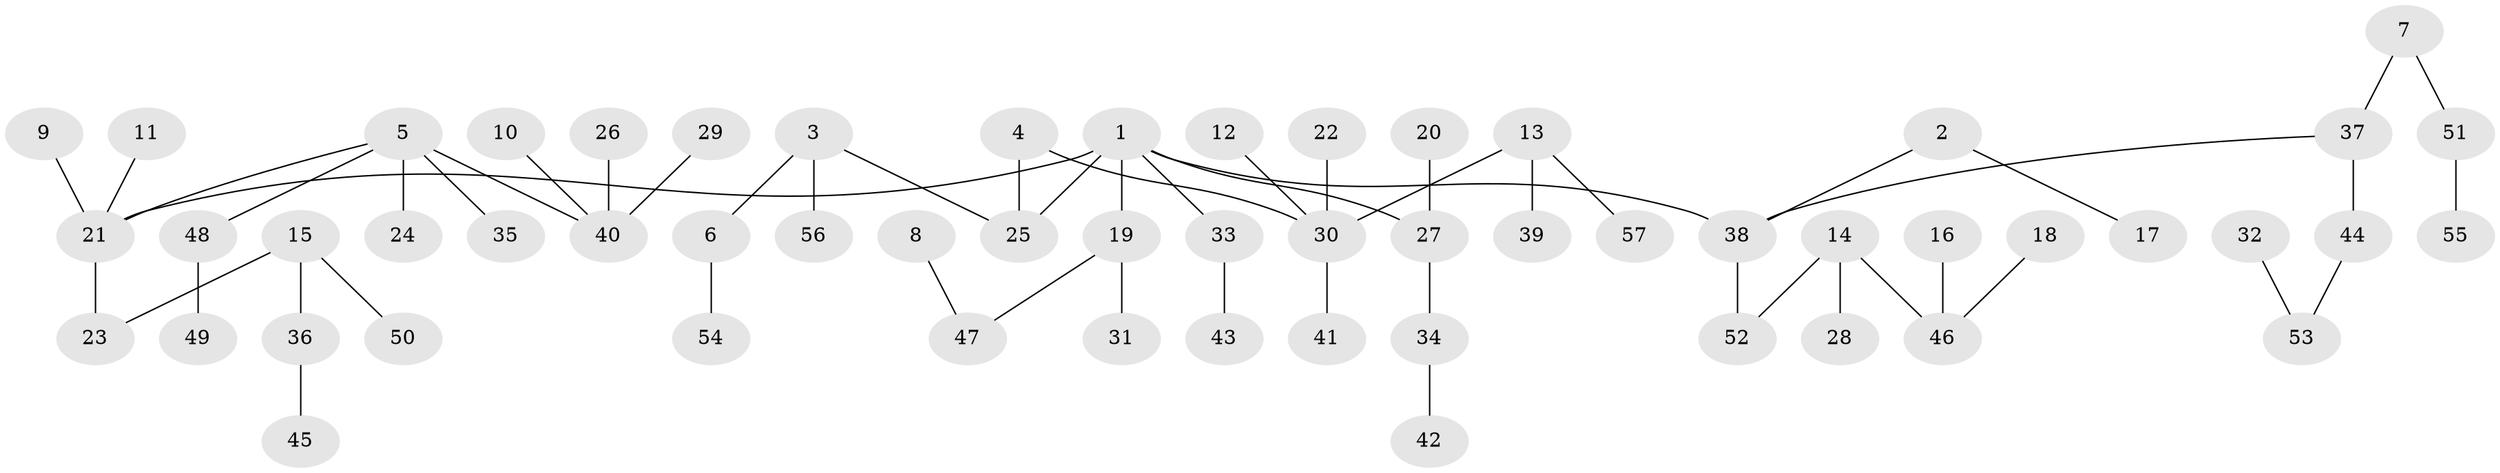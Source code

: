 // original degree distribution, {6: 0.02654867256637168, 4: 0.061946902654867256, 3: 0.168141592920354, 2: 0.18584070796460178, 5: 0.035398230088495575, 1: 0.5221238938053098}
// Generated by graph-tools (version 1.1) at 2025/02/03/09/25 03:02:28]
// undirected, 57 vertices, 56 edges
graph export_dot {
graph [start="1"]
  node [color=gray90,style=filled];
  1;
  2;
  3;
  4;
  5;
  6;
  7;
  8;
  9;
  10;
  11;
  12;
  13;
  14;
  15;
  16;
  17;
  18;
  19;
  20;
  21;
  22;
  23;
  24;
  25;
  26;
  27;
  28;
  29;
  30;
  31;
  32;
  33;
  34;
  35;
  36;
  37;
  38;
  39;
  40;
  41;
  42;
  43;
  44;
  45;
  46;
  47;
  48;
  49;
  50;
  51;
  52;
  53;
  54;
  55;
  56;
  57;
  1 -- 19 [weight=1.0];
  1 -- 21 [weight=1.0];
  1 -- 25 [weight=1.0];
  1 -- 27 [weight=1.0];
  1 -- 33 [weight=1.0];
  1 -- 38 [weight=1.0];
  2 -- 17 [weight=1.0];
  2 -- 38 [weight=1.0];
  3 -- 6 [weight=1.0];
  3 -- 25 [weight=1.0];
  3 -- 56 [weight=1.0];
  4 -- 25 [weight=1.0];
  4 -- 30 [weight=1.0];
  5 -- 21 [weight=1.0];
  5 -- 24 [weight=1.0];
  5 -- 35 [weight=1.0];
  5 -- 40 [weight=1.0];
  5 -- 48 [weight=1.0];
  6 -- 54 [weight=1.0];
  7 -- 37 [weight=1.0];
  7 -- 51 [weight=1.0];
  8 -- 47 [weight=1.0];
  9 -- 21 [weight=1.0];
  10 -- 40 [weight=1.0];
  11 -- 21 [weight=1.0];
  12 -- 30 [weight=1.0];
  13 -- 30 [weight=1.0];
  13 -- 39 [weight=1.0];
  13 -- 57 [weight=1.0];
  14 -- 28 [weight=1.0];
  14 -- 46 [weight=1.0];
  14 -- 52 [weight=1.0];
  15 -- 23 [weight=1.0];
  15 -- 36 [weight=1.0];
  15 -- 50 [weight=1.0];
  16 -- 46 [weight=1.0];
  18 -- 46 [weight=1.0];
  19 -- 31 [weight=1.0];
  19 -- 47 [weight=1.0];
  20 -- 27 [weight=1.0];
  21 -- 23 [weight=1.0];
  22 -- 30 [weight=1.0];
  26 -- 40 [weight=1.0];
  27 -- 34 [weight=1.0];
  29 -- 40 [weight=1.0];
  30 -- 41 [weight=1.0];
  32 -- 53 [weight=1.0];
  33 -- 43 [weight=1.0];
  34 -- 42 [weight=1.0];
  36 -- 45 [weight=1.0];
  37 -- 38 [weight=1.0];
  37 -- 44 [weight=1.0];
  38 -- 52 [weight=1.0];
  44 -- 53 [weight=1.0];
  48 -- 49 [weight=1.0];
  51 -- 55 [weight=1.0];
}
